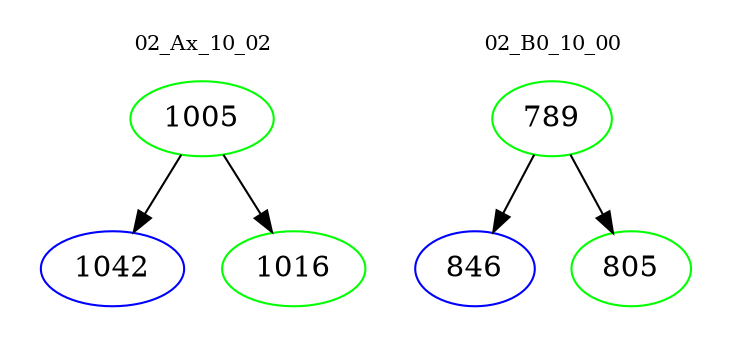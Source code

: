 digraph{
subgraph cluster_0 {
color = white
label = "02_Ax_10_02";
fontsize=10;
T0_1005 [label="1005", color="green"]
T0_1005 -> T0_1042 [color="black"]
T0_1042 [label="1042", color="blue"]
T0_1005 -> T0_1016 [color="black"]
T0_1016 [label="1016", color="green"]
}
subgraph cluster_1 {
color = white
label = "02_B0_10_00";
fontsize=10;
T1_789 [label="789", color="green"]
T1_789 -> T1_846 [color="black"]
T1_846 [label="846", color="blue"]
T1_789 -> T1_805 [color="black"]
T1_805 [label="805", color="green"]
}
}
